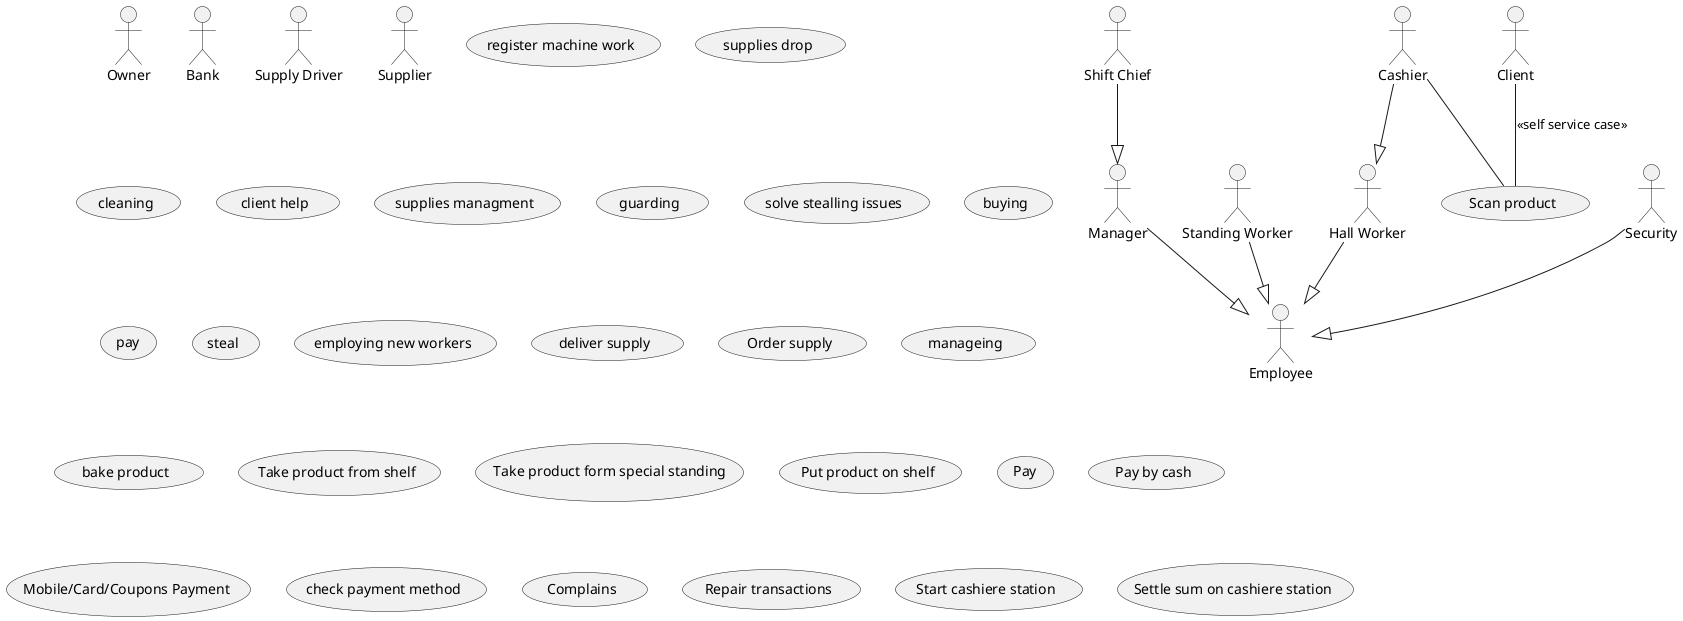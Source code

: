 @startuml

actor Employee
actor Manager
actor Cashier
actor "Standing Worker"
actor "Hall Worker"
actor "Shift Chief"

actor "Owner"
actor "Security"

actor Bank 
actor "Supply Driver"
actor Supplier

actor Client 

Manager --|> Employee
(Shift Chief) --|> Manager
Cashier --|> (Hall Worker)
(Hall Worker) --|> Employee
(Standing Worker) --|> Employee
(Security) --|> Employee


usecase "register machine work" as rmw
usecase "supplies drop" as sd
usecase "cleaning"
usecase "client help" as ch
usecase "supplies managment" as sm
usecase "guarding"
usecase "solve stealling issues"
usecase "buying"
usecase "pay"
usecase "steal"

usecase "employing new workers" as enw
usecase "deliver supply" 
'usecase "Receive supply"
usecase "Order supply"
usecase "manageing"

usecase "bake product"
usecase "Take product from shelf"
usecase "Take product form special standing"
usecase "Put product on shelf"

usecase "Scan product"
usecase "Pay"
usecase "Pay by cash"
usecase "Mobile/Card/Coupons Payment"
usecase "check payment method"

usecase "Complains"
usecase "Repair transactions"

usecase "Start cashiere station"
usecase "Settle sum on cashiere station"

Cashier -- (Scan product)
Client -- (Scan product) : "<<self service case>>"


@enduml